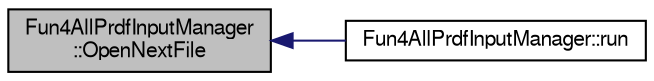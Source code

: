 digraph "Fun4AllPrdfInputManager::OpenNextFile"
{
  bgcolor="transparent";
  edge [fontname="FreeSans",fontsize="10",labelfontname="FreeSans",labelfontsize="10"];
  node [fontname="FreeSans",fontsize="10",shape=record];
  rankdir="LR";
  Node1 [label="Fun4AllPrdfInputManager\l::OpenNextFile",height=0.2,width=0.4,color="black", fillcolor="grey75", style="filled" fontcolor="black"];
  Node1 -> Node2 [dir="back",color="midnightblue",fontsize="10",style="solid",fontname="FreeSans"];
  Node2 [label="Fun4AllPrdfInputManager::run",height=0.2,width=0.4,color="black",URL="$da/dd8/classFun4AllPrdfInputManager.html#ac3f313ef5571ce32cd40799791e2ea56"];
}
